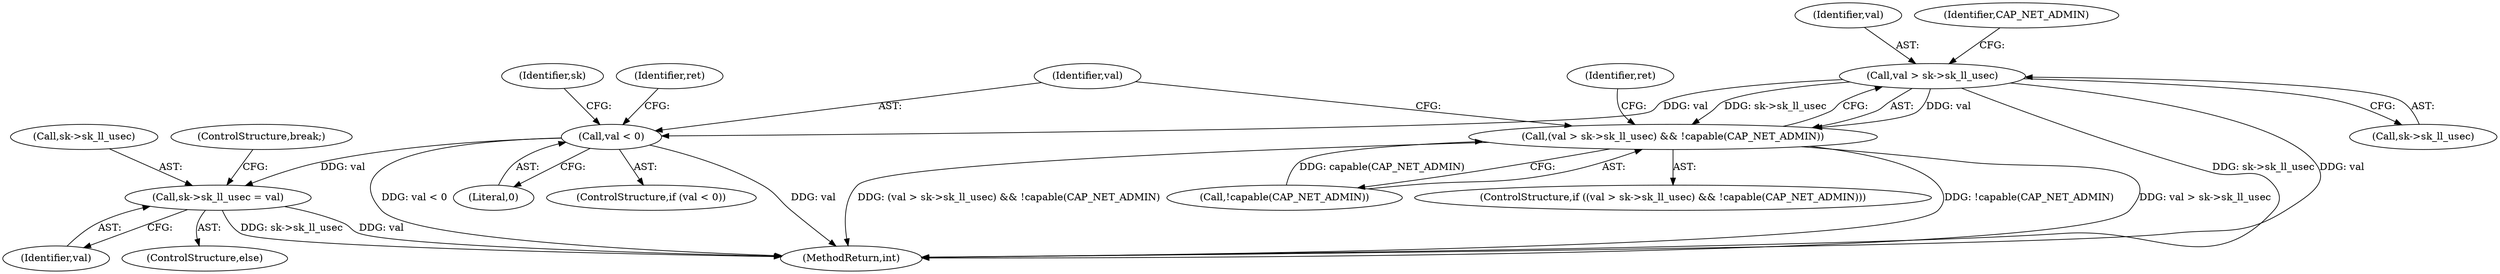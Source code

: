 digraph "0_linux_b98b0bc8c431e3ceb4b26b0dfc8db509518fb290@pointer" {
"1000818" [label="(Call,val > sk->sk_ll_usec)"];
"1000817" [label="(Call,(val > sk->sk_ll_usec) && !capable(CAP_NET_ADMIN))"];
"1000833" [label="(Call,val < 0)"];
"1000841" [label="(Call,sk->sk_ll_usec = val)"];
"1000823" [label="(Call,!capable(CAP_NET_ADMIN))"];
"1000845" [label="(Identifier,val)"];
"1000819" [label="(Identifier,val)"];
"1000818" [label="(Call,val > sk->sk_ll_usec)"];
"1000840" [label="(ControlStructure,else)"];
"1000817" [label="(Call,(val > sk->sk_ll_usec) && !capable(CAP_NET_ADMIN))"];
"1000842" [label="(Call,sk->sk_ll_usec)"];
"1000846" [label="(ControlStructure,break;)"];
"1000890" [label="(MethodReturn,int)"];
"1000843" [label="(Identifier,sk)"];
"1000832" [label="(ControlStructure,if (val < 0))"];
"1000835" [label="(Literal,0)"];
"1000827" [label="(Identifier,ret)"];
"1000816" [label="(ControlStructure,if ((val > sk->sk_ll_usec) && !capable(CAP_NET_ADMIN)))"];
"1000837" [label="(Identifier,ret)"];
"1000825" [label="(Identifier,CAP_NET_ADMIN)"];
"1000833" [label="(Call,val < 0)"];
"1000834" [label="(Identifier,val)"];
"1000841" [label="(Call,sk->sk_ll_usec = val)"];
"1000820" [label="(Call,sk->sk_ll_usec)"];
"1000818" -> "1000817"  [label="AST: "];
"1000818" -> "1000820"  [label="CFG: "];
"1000819" -> "1000818"  [label="AST: "];
"1000820" -> "1000818"  [label="AST: "];
"1000825" -> "1000818"  [label="CFG: "];
"1000817" -> "1000818"  [label="CFG: "];
"1000818" -> "1000890"  [label="DDG: sk->sk_ll_usec"];
"1000818" -> "1000890"  [label="DDG: val"];
"1000818" -> "1000817"  [label="DDG: val"];
"1000818" -> "1000817"  [label="DDG: sk->sk_ll_usec"];
"1000818" -> "1000833"  [label="DDG: val"];
"1000817" -> "1000816"  [label="AST: "];
"1000817" -> "1000823"  [label="CFG: "];
"1000823" -> "1000817"  [label="AST: "];
"1000827" -> "1000817"  [label="CFG: "];
"1000834" -> "1000817"  [label="CFG: "];
"1000817" -> "1000890"  [label="DDG: val > sk->sk_ll_usec"];
"1000817" -> "1000890"  [label="DDG: (val > sk->sk_ll_usec) && !capable(CAP_NET_ADMIN)"];
"1000817" -> "1000890"  [label="DDG: !capable(CAP_NET_ADMIN)"];
"1000823" -> "1000817"  [label="DDG: capable(CAP_NET_ADMIN)"];
"1000833" -> "1000832"  [label="AST: "];
"1000833" -> "1000835"  [label="CFG: "];
"1000834" -> "1000833"  [label="AST: "];
"1000835" -> "1000833"  [label="AST: "];
"1000837" -> "1000833"  [label="CFG: "];
"1000843" -> "1000833"  [label="CFG: "];
"1000833" -> "1000890"  [label="DDG: val"];
"1000833" -> "1000890"  [label="DDG: val < 0"];
"1000833" -> "1000841"  [label="DDG: val"];
"1000841" -> "1000840"  [label="AST: "];
"1000841" -> "1000845"  [label="CFG: "];
"1000842" -> "1000841"  [label="AST: "];
"1000845" -> "1000841"  [label="AST: "];
"1000846" -> "1000841"  [label="CFG: "];
"1000841" -> "1000890"  [label="DDG: sk->sk_ll_usec"];
"1000841" -> "1000890"  [label="DDG: val"];
}
